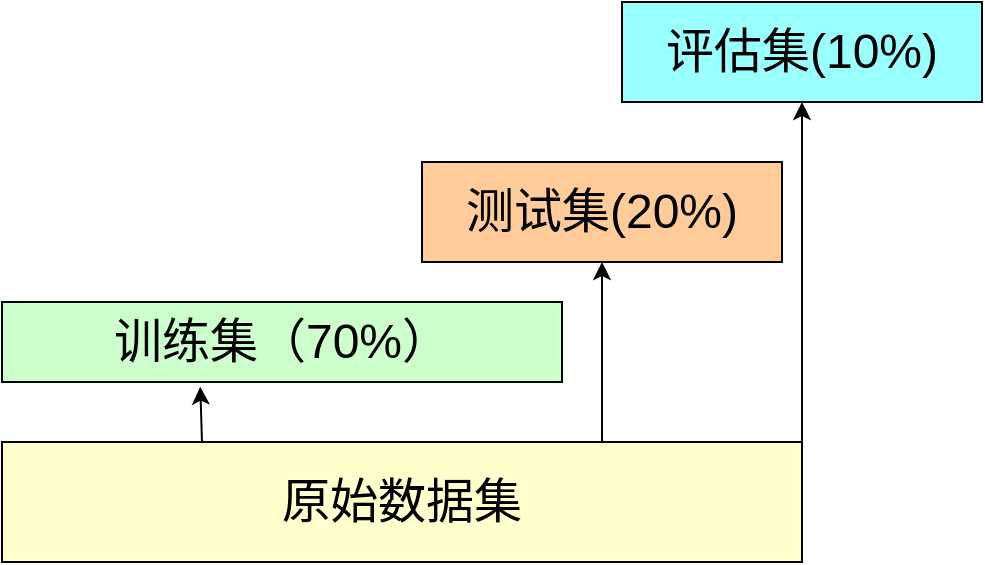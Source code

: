 <mxfile>
    <diagram id="SJ3ktGdgFEPvi0O21TBf" name="Page-1">
        <mxGraphModel dx="1401" dy="769" grid="1" gridSize="10" guides="1" tooltips="1" connect="1" arrows="1" fold="1" page="1" pageScale="1" pageWidth="827" pageHeight="1169" math="0" shadow="0">
            <root>
                <mxCell id="0"/>
                <mxCell id="1" parent="0"/>
                <mxCell id="4" style="edgeStyle=none;html=1;exitX=0.25;exitY=0;exitDx=0;exitDy=0;entryX=0.354;entryY=1.058;entryDx=0;entryDy=0;entryPerimeter=0;fontSize=24;" edge="1" parent="1" source="2" target="3">
                    <mxGeometry relative="1" as="geometry"/>
                </mxCell>
                <mxCell id="6" style="edgeStyle=none;html=1;exitX=0.75;exitY=0;exitDx=0;exitDy=0;fontSize=12;" edge="1" parent="1" source="2" target="5">
                    <mxGeometry relative="1" as="geometry"/>
                </mxCell>
                <mxCell id="8" style="edgeStyle=none;html=1;exitX=1;exitY=0;exitDx=0;exitDy=0;entryX=0.5;entryY=1;entryDx=0;entryDy=0;fontSize=24;" edge="1" parent="1" source="2" target="7">
                    <mxGeometry relative="1" as="geometry"/>
                </mxCell>
                <mxCell id="2" value="&lt;font style=&quot;font-size: 24px&quot;&gt;原始数据集&lt;/font&gt;" style="rounded=0;whiteSpace=wrap;html=1;fillColor=#FFFFCC;" vertex="1" parent="1">
                    <mxGeometry x="240" y="360" width="400" height="60" as="geometry"/>
                </mxCell>
                <mxCell id="3" value="训练集（70%）" style="rounded=0;whiteSpace=wrap;html=1;fontSize=24;fillColor=#CCFFCC;" vertex="1" parent="1">
                    <mxGeometry x="240" y="290" width="280" height="40" as="geometry"/>
                </mxCell>
                <mxCell id="5" value="&lt;font style=&quot;font-size: 24px&quot;&gt;测试集(20%)&lt;/font&gt;" style="rounded=0;whiteSpace=wrap;html=1;fontSize=24;fillColor=#FFCC99;" vertex="1" parent="1">
                    <mxGeometry x="450" y="220" width="180" height="50" as="geometry"/>
                </mxCell>
                <mxCell id="7" value="&lt;font style=&quot;font-size: 24px&quot;&gt;评估集(10%)&lt;/font&gt;" style="rounded=0;whiteSpace=wrap;html=1;fontSize=24;fillColor=#99FFFF;" vertex="1" parent="1">
                    <mxGeometry x="550" y="140" width="180" height="50" as="geometry"/>
                </mxCell>
            </root>
        </mxGraphModel>
    </diagram>
</mxfile>